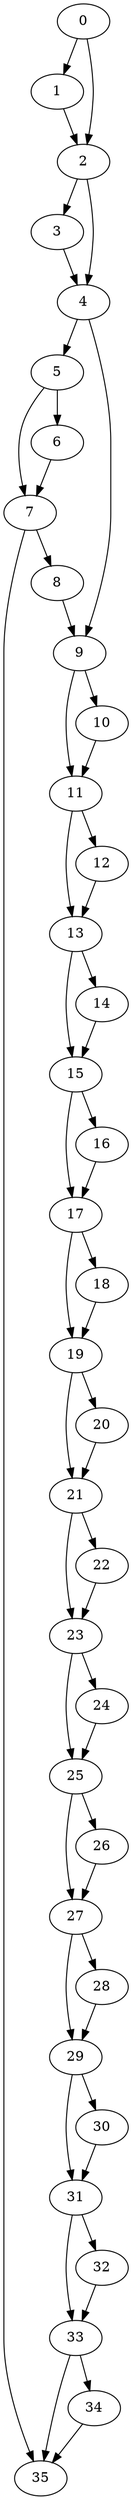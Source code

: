 digraph {
	0
	1
	2
	3
	4
	5
	6
	7
	8
	9
	10
	11
	12
	13
	14
	15
	16
	17
	18
	19
	20
	21
	22
	23
	24
	25
	26
	27
	28
	29
	30
	31
	32
	33
	34
	35
	13 -> 14
	23 -> 25
	24 -> 25
	25 -> 27
	26 -> 27
	27 -> 29
	28 -> 29
	5 -> 6
	9 -> 10
	9 -> 11
	10 -> 11
	19 -> 21
	20 -> 21
	21 -> 22
	33 -> 34
	4 -> 5
	7 -> 8
	17 -> 19
	18 -> 19
	0 -> 1
	25 -> 26
	4 -> 9
	8 -> 9
	12 -> 13
	11 -> 13
	27 -> 28
	21 -> 23
	22 -> 23
	23 -> 24
	31 -> 33
	32 -> 33
	15 -> 17
	16 -> 17
	7 -> 35
	33 -> 35
	34 -> 35
	1 -> 2
	0 -> 2
	2 -> 4
	3 -> 4
	11 -> 12
	14 -> 15
	13 -> 15
	17 -> 18
	29 -> 31
	30 -> 31
	2 -> 3
	5 -> 7
	6 -> 7
	31 -> 32
	15 -> 16
	19 -> 20
	29 -> 30
}
